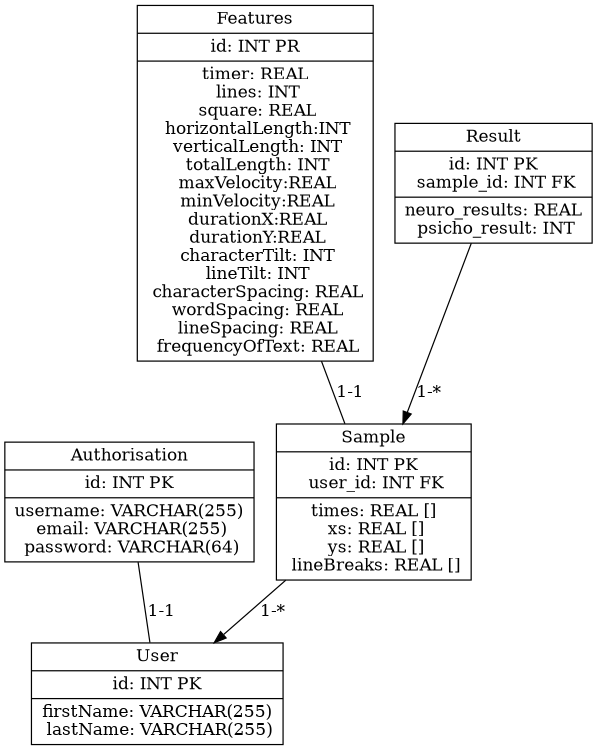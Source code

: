 digraph hierarchy {
	size="5,5"
	node[shape=record,fillcolor=gray95]

	1[label = "{Authorisation|id: INT PK|username: VARCHAR(255)\n email: VARCHAR(255)\n password: VARCHAR(64)}"]
	2[label = "{User|id: INT PK|firstName: VARCHAR(255)\n lastName: VARCHAR(255)}"]
	3[label = "{Sample|id: INT PK\n user_id: INT FK| times: REAL []\n xs: REAL []\n ys: REAL []\n lineBreaks: REAL []}"]
	4[label = "{Features|id: INT PR\n|timer: REAL\n lines: INT\n square: REAL\n horizontalLength:INT\n verticalLength: INT\n totalLength: INT\n maxVelocity:REAL\n minVelocity:REAL\n durationX:REAL\n durationY:REAL\n characterTilt: INT\n lineTilt: INT\n characterSpacing: REAL\n wordSpacing: REAL\n lineSpacing: REAL\n frequencyOfText: REAL}"]
	5[label = "{Result|id: INT PK\n sample_id: INT FK| neuro_results: REAL\n psicho_result: INT}"]

	1->2[label="1-1",arrowhead=none]
	3->2[label="1-*"]
	5->3[label="1-*"]
	4->3[label="1-1",arrowhead=none]
}

# dot -T png -o data.png dataDiagramm.dot